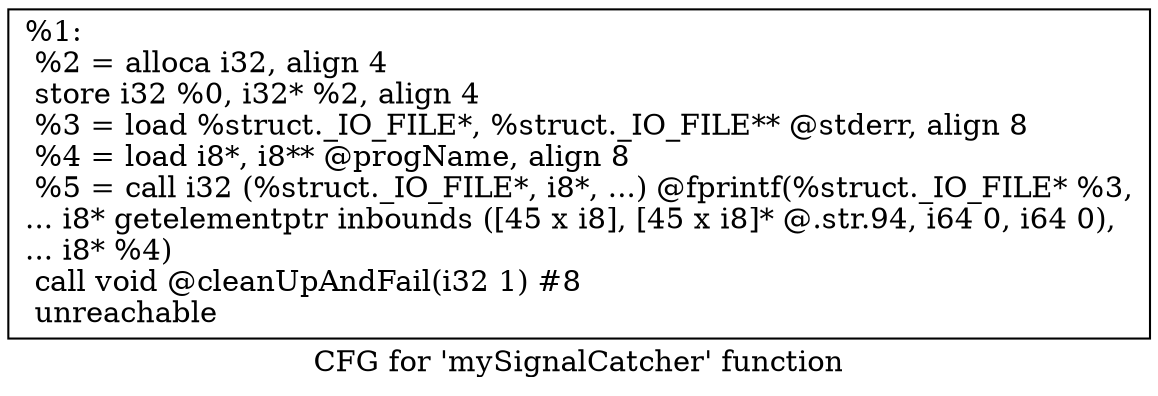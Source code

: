 digraph "CFG for 'mySignalCatcher' function" {
	label="CFG for 'mySignalCatcher' function";

	Node0x11fed30 [shape=record,label="{%1:\l  %2 = alloca i32, align 4\l  store i32 %0, i32* %2, align 4\l  %3 = load %struct._IO_FILE*, %struct._IO_FILE** @stderr, align 8\l  %4 = load i8*, i8** @progName, align 8\l  %5 = call i32 (%struct._IO_FILE*, i8*, ...) @fprintf(%struct._IO_FILE* %3,\l... i8* getelementptr inbounds ([45 x i8], [45 x i8]* @.str.94, i64 0, i64 0),\l... i8* %4)\l  call void @cleanUpAndFail(i32 1) #8\l  unreachable\l}"];
}
